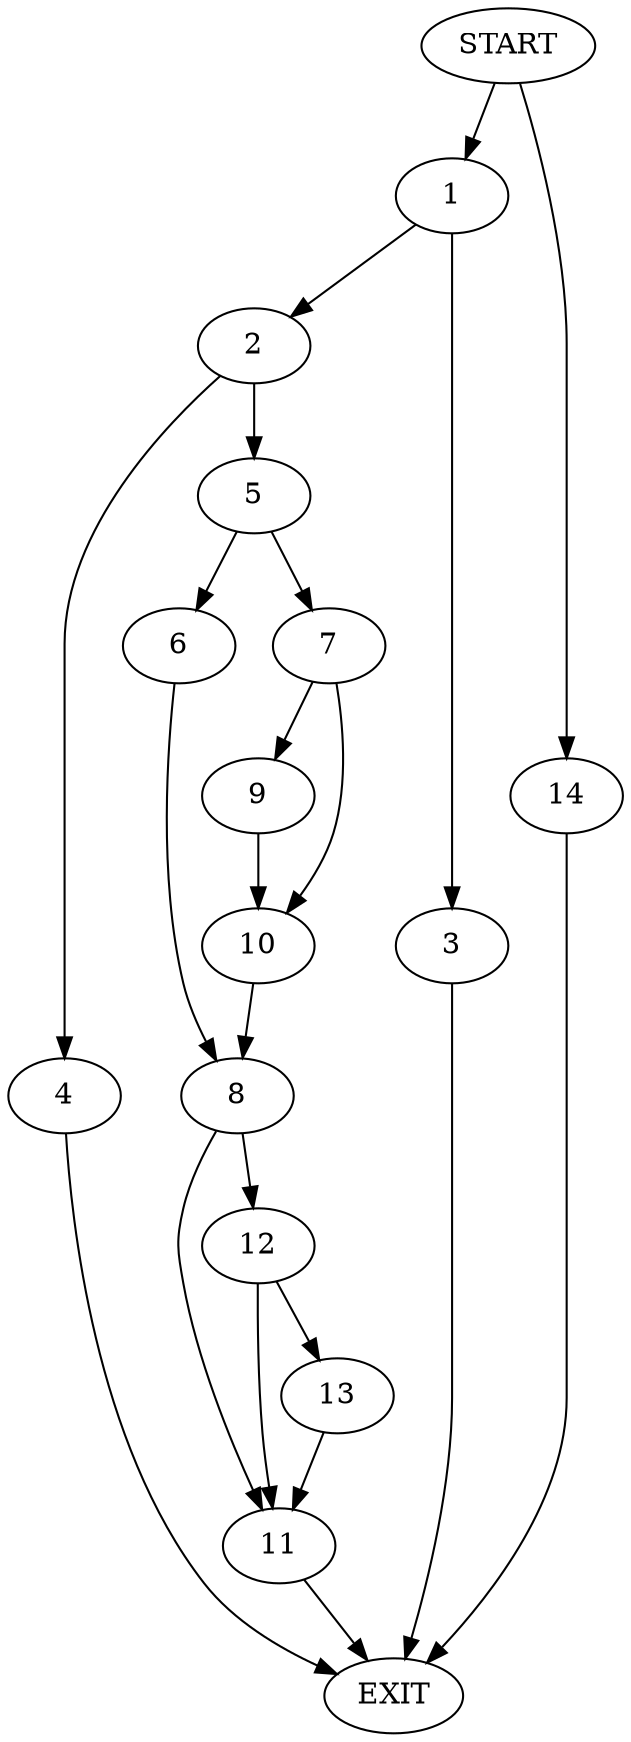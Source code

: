 digraph {
0 [label="START"]
15 [label="EXIT"]
0 -> 1
1 -> 2
1 -> 3
3 -> 15
2 -> 4
2 -> 5
5 -> 6
5 -> 7
4 -> 15
6 -> 8
7 -> 9
7 -> 10
9 -> 10
10 -> 8
8 -> 11
8 -> 12
12 -> 13
12 -> 11
11 -> 15
0 -> 14
14 -> 15
13 -> 11
}

